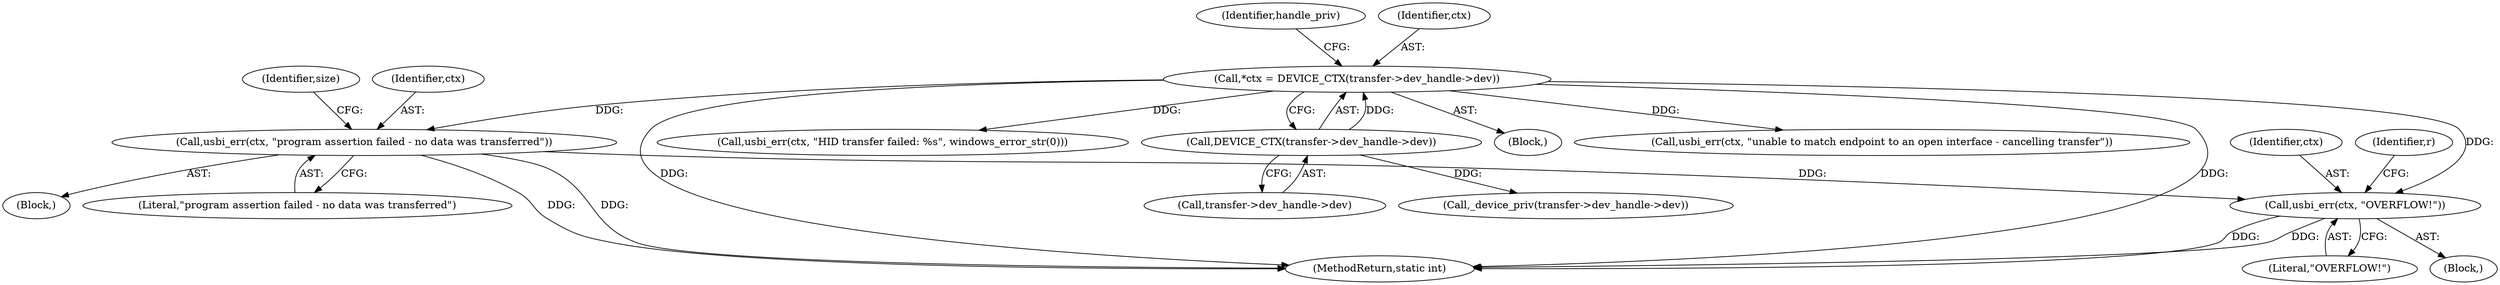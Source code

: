 digraph "1_Chrome_ac149a8d4371c0e01e0934fdd57b09e86f96b5b9_24@pointer" {
"1000429" [label="(Call,usbi_err(ctx, \"OVERFLOW!\"))"];
"1000117" [label="(Call,*ctx = DEVICE_CTX(transfer->dev_handle->dev))"];
"1000119" [label="(Call,DEVICE_CTX(transfer->dev_handle->dev))"];
"1000416" [label="(Call,usbi_err(ctx, \"program assertion failed - no data was transferred\"))"];
"1000387" [label="(Call,usbi_err(ctx, \"HID transfer failed: %s\", windows_error_str(0)))"];
"1000117" [label="(Call,*ctx = DEVICE_CTX(transfer->dev_handle->dev))"];
"1000430" [label="(Identifier,ctx)"];
"1000420" [label="(Identifier,size)"];
"1000416" [label="(Call,usbi_err(ctx, \"program assertion failed - no data was transferred\"))"];
"1000127" [label="(Identifier,handle_priv)"];
"1000428" [label="(Block,)"];
"1000103" [label="(Block,)"];
"1000429" [label="(Call,usbi_err(ctx, \"OVERFLOW!\"))"];
"1000415" [label="(Block,)"];
"1000119" [label="(Call,DEVICE_CTX(transfer->dev_handle->dev))"];
"1000433" [label="(Identifier,r)"];
"1000120" [label="(Call,transfer->dev_handle->dev)"];
"1000180" [label="(Call,usbi_err(ctx, \"unable to match endpoint to an open interface - cancelling transfer\"))"];
"1000417" [label="(Identifier,ctx)"];
"1000418" [label="(Literal,\"program assertion failed - no data was transferred\")"];
"1000118" [label="(Identifier,ctx)"];
"1000463" [label="(MethodReturn,static int)"];
"1000135" [label="(Call,_device_priv(transfer->dev_handle->dev))"];
"1000431" [label="(Literal,\"OVERFLOW!\")"];
"1000429" -> "1000428"  [label="AST: "];
"1000429" -> "1000431"  [label="CFG: "];
"1000430" -> "1000429"  [label="AST: "];
"1000431" -> "1000429"  [label="AST: "];
"1000433" -> "1000429"  [label="CFG: "];
"1000429" -> "1000463"  [label="DDG: "];
"1000429" -> "1000463"  [label="DDG: "];
"1000117" -> "1000429"  [label="DDG: "];
"1000416" -> "1000429"  [label="DDG: "];
"1000117" -> "1000103"  [label="AST: "];
"1000117" -> "1000119"  [label="CFG: "];
"1000118" -> "1000117"  [label="AST: "];
"1000119" -> "1000117"  [label="AST: "];
"1000127" -> "1000117"  [label="CFG: "];
"1000117" -> "1000463"  [label="DDG: "];
"1000117" -> "1000463"  [label="DDG: "];
"1000119" -> "1000117"  [label="DDG: "];
"1000117" -> "1000180"  [label="DDG: "];
"1000117" -> "1000387"  [label="DDG: "];
"1000117" -> "1000416"  [label="DDG: "];
"1000119" -> "1000120"  [label="CFG: "];
"1000120" -> "1000119"  [label="AST: "];
"1000119" -> "1000135"  [label="DDG: "];
"1000416" -> "1000415"  [label="AST: "];
"1000416" -> "1000418"  [label="CFG: "];
"1000417" -> "1000416"  [label="AST: "];
"1000418" -> "1000416"  [label="AST: "];
"1000420" -> "1000416"  [label="CFG: "];
"1000416" -> "1000463"  [label="DDG: "];
"1000416" -> "1000463"  [label="DDG: "];
}
